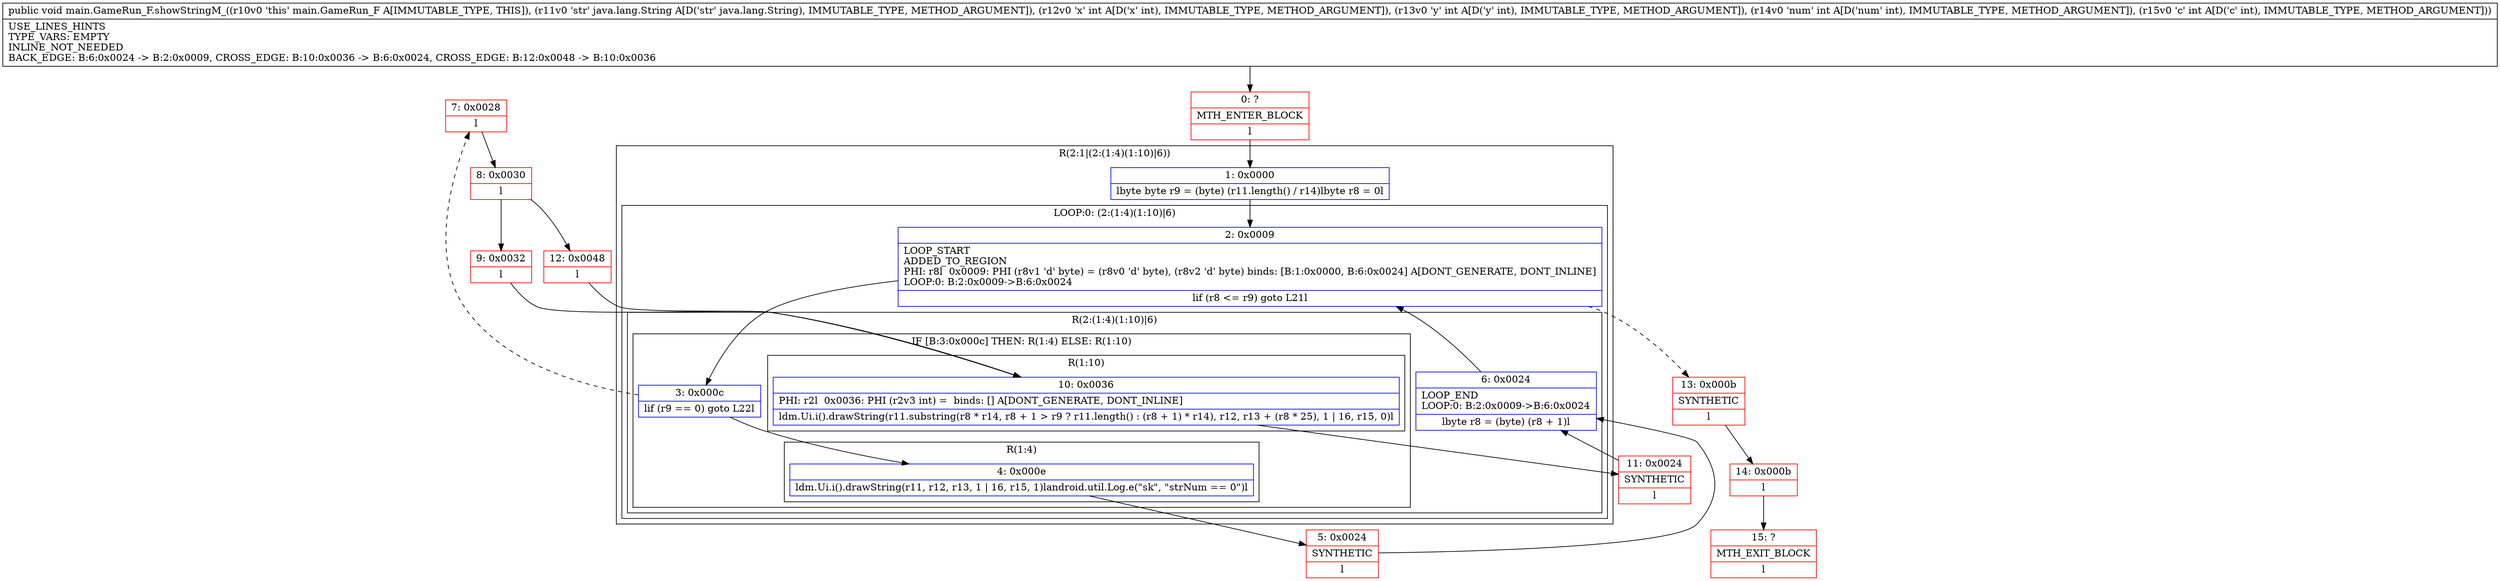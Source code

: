 digraph "CFG formain.GameRun_F.showStringM_(Ljava\/lang\/String;IIII)V" {
subgraph cluster_Region_792900497 {
label = "R(2:1|(2:(1:4)(1:10)|6))";
node [shape=record,color=blue];
Node_1 [shape=record,label="{1\:\ 0x0000|lbyte byte r9 = (byte) (r11.length() \/ r14)lbyte r8 = 0l}"];
subgraph cluster_LoopRegion_166334731 {
label = "LOOP:0: (2:(1:4)(1:10)|6)";
node [shape=record,color=blue];
Node_2 [shape=record,label="{2\:\ 0x0009|LOOP_START\lADDED_TO_REGION\lPHI: r8l  0x0009: PHI (r8v1 'd' byte) = (r8v0 'd' byte), (r8v2 'd' byte) binds: [B:1:0x0000, B:6:0x0024] A[DONT_GENERATE, DONT_INLINE]\lLOOP:0: B:2:0x0009\-\>B:6:0x0024\l|lif (r8 \<= r9) goto L21l}"];
subgraph cluster_Region_1603017933 {
label = "R(2:(1:4)(1:10)|6)";
node [shape=record,color=blue];
subgraph cluster_IfRegion_1476120971 {
label = "IF [B:3:0x000c] THEN: R(1:4) ELSE: R(1:10)";
node [shape=record,color=blue];
Node_3 [shape=record,label="{3\:\ 0x000c|lif (r9 == 0) goto L22l}"];
subgraph cluster_Region_1541210458 {
label = "R(1:4)";
node [shape=record,color=blue];
Node_4 [shape=record,label="{4\:\ 0x000e|ldm.Ui.i().drawString(r11, r12, r13, 1 \| 16, r15, 1)landroid.util.Log.e(\"sk\", \"strNum == 0\")l}"];
}
subgraph cluster_Region_1701373386 {
label = "R(1:10)";
node [shape=record,color=blue];
Node_10 [shape=record,label="{10\:\ 0x0036|PHI: r2l  0x0036: PHI (r2v3 int) =  binds: [] A[DONT_GENERATE, DONT_INLINE]\l|ldm.Ui.i().drawString(r11.substring(r8 * r14, r8 + 1 \> r9 ? r11.length() : (r8 + 1) * r14), r12, r13 + (r8 * 25), 1 \| 16, r15, 0)l}"];
}
}
Node_6 [shape=record,label="{6\:\ 0x0024|LOOP_END\lLOOP:0: B:2:0x0009\-\>B:6:0x0024\l|lbyte r8 = (byte) (r8 + 1)l}"];
}
}
}
Node_0 [shape=record,color=red,label="{0\:\ ?|MTH_ENTER_BLOCK\l|l}"];
Node_5 [shape=record,color=red,label="{5\:\ 0x0024|SYNTHETIC\l|l}"];
Node_7 [shape=record,color=red,label="{7\:\ 0x0028|l}"];
Node_8 [shape=record,color=red,label="{8\:\ 0x0030|l}"];
Node_9 [shape=record,color=red,label="{9\:\ 0x0032|l}"];
Node_11 [shape=record,color=red,label="{11\:\ 0x0024|SYNTHETIC\l|l}"];
Node_12 [shape=record,color=red,label="{12\:\ 0x0048|l}"];
Node_13 [shape=record,color=red,label="{13\:\ 0x000b|SYNTHETIC\l|l}"];
Node_14 [shape=record,color=red,label="{14\:\ 0x000b|l}"];
Node_15 [shape=record,color=red,label="{15\:\ ?|MTH_EXIT_BLOCK\l|l}"];
MethodNode[shape=record,label="{public void main.GameRun_F.showStringM_((r10v0 'this' main.GameRun_F A[IMMUTABLE_TYPE, THIS]), (r11v0 'str' java.lang.String A[D('str' java.lang.String), IMMUTABLE_TYPE, METHOD_ARGUMENT]), (r12v0 'x' int A[D('x' int), IMMUTABLE_TYPE, METHOD_ARGUMENT]), (r13v0 'y' int A[D('y' int), IMMUTABLE_TYPE, METHOD_ARGUMENT]), (r14v0 'num' int A[D('num' int), IMMUTABLE_TYPE, METHOD_ARGUMENT]), (r15v0 'c' int A[D('c' int), IMMUTABLE_TYPE, METHOD_ARGUMENT]))  | USE_LINES_HINTS\lTYPE_VARS: EMPTY\lINLINE_NOT_NEEDED\lBACK_EDGE: B:6:0x0024 \-\> B:2:0x0009, CROSS_EDGE: B:10:0x0036 \-\> B:6:0x0024, CROSS_EDGE: B:12:0x0048 \-\> B:10:0x0036\l}"];
MethodNode -> Node_0;
Node_1 -> Node_2;
Node_2 -> Node_3;
Node_2 -> Node_13[style=dashed];
Node_3 -> Node_4;
Node_3 -> Node_7[style=dashed];
Node_4 -> Node_5;
Node_10 -> Node_11;
Node_6 -> Node_2;
Node_0 -> Node_1;
Node_5 -> Node_6;
Node_7 -> Node_8;
Node_8 -> Node_9;
Node_8 -> Node_12;
Node_9 -> Node_10;
Node_11 -> Node_6;
Node_12 -> Node_10;
Node_13 -> Node_14;
Node_14 -> Node_15;
}


